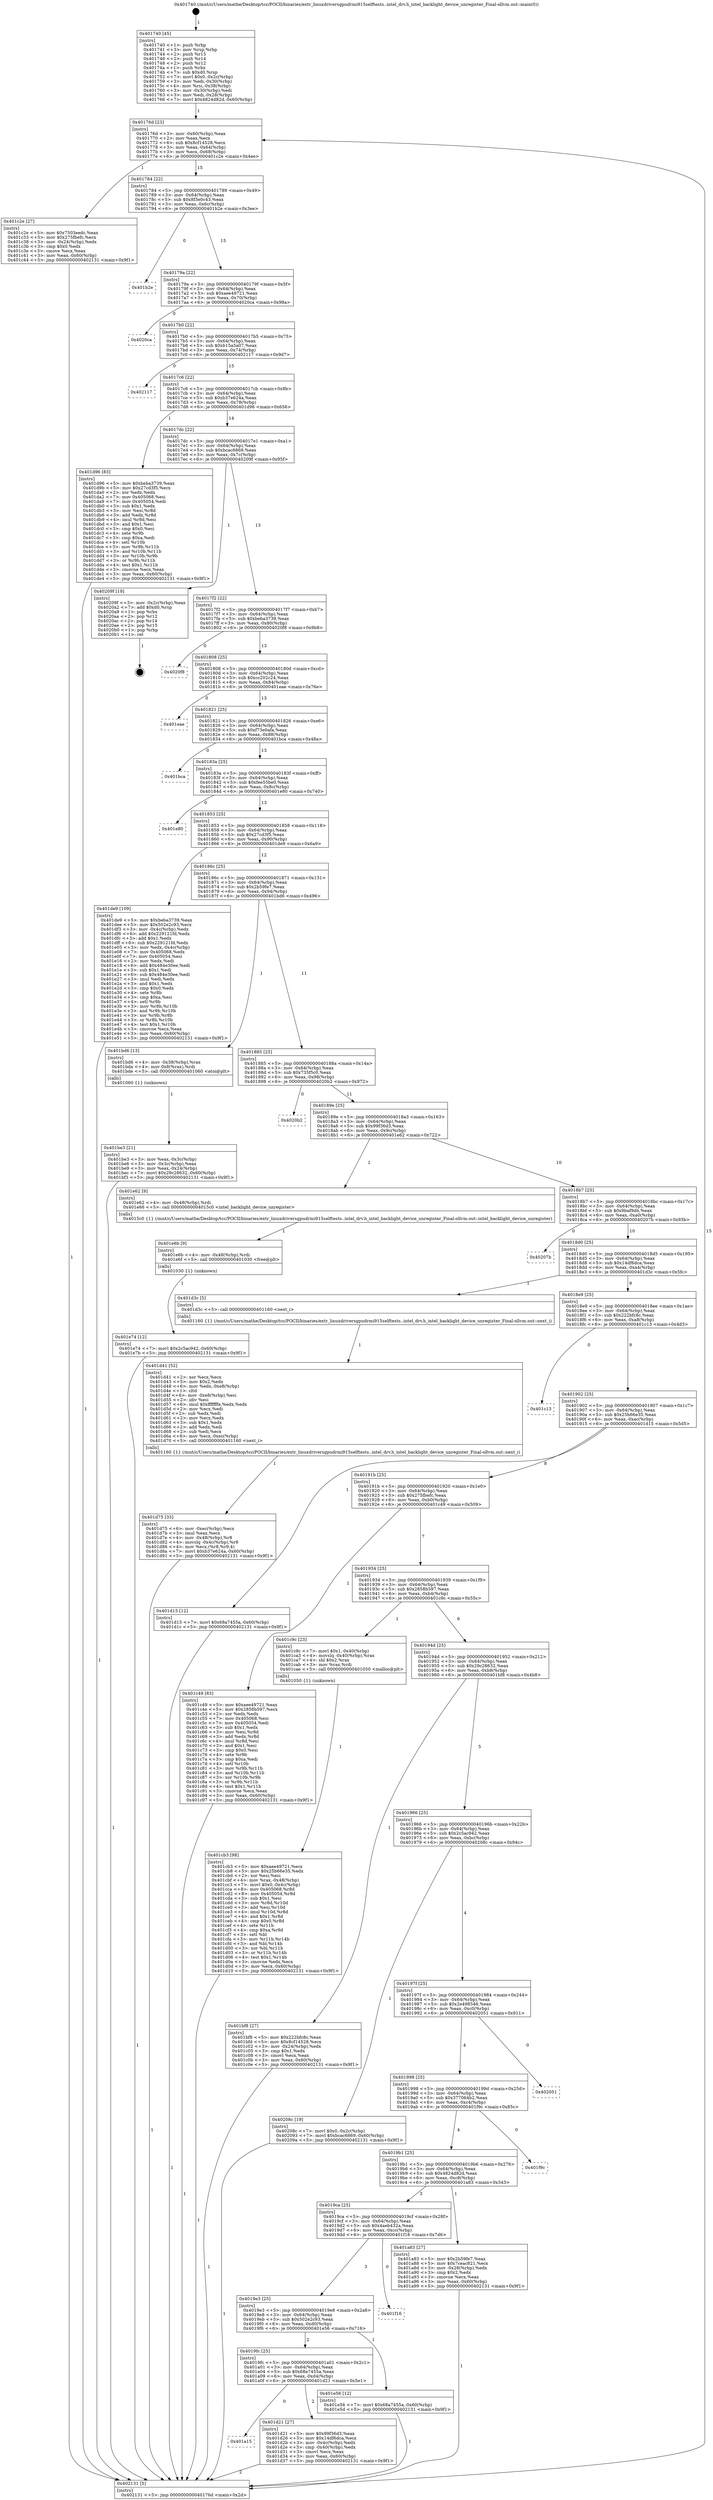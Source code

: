 digraph "0x401740" {
  label = "0x401740 (/mnt/c/Users/mathe/Desktop/tcc/POCII/binaries/extr_linuxdriversgpudrmi915selftests..intel_drv.h_intel_backlight_device_unregister_Final-ollvm.out::main(0))"
  labelloc = "t"
  node[shape=record]

  Entry [label="",width=0.3,height=0.3,shape=circle,fillcolor=black,style=filled]
  "0x40176d" [label="{
     0x40176d [23]\l
     | [instrs]\l
     &nbsp;&nbsp;0x40176d \<+3\>: mov -0x60(%rbp),%eax\l
     &nbsp;&nbsp;0x401770 \<+2\>: mov %eax,%ecx\l
     &nbsp;&nbsp;0x401772 \<+6\>: sub $0x8cf14528,%ecx\l
     &nbsp;&nbsp;0x401778 \<+3\>: mov %eax,-0x64(%rbp)\l
     &nbsp;&nbsp;0x40177b \<+3\>: mov %ecx,-0x68(%rbp)\l
     &nbsp;&nbsp;0x40177e \<+6\>: je 0000000000401c2e \<main+0x4ee\>\l
  }"]
  "0x401c2e" [label="{
     0x401c2e [27]\l
     | [instrs]\l
     &nbsp;&nbsp;0x401c2e \<+5\>: mov $0x7503eedc,%eax\l
     &nbsp;&nbsp;0x401c33 \<+5\>: mov $0x275fbefc,%ecx\l
     &nbsp;&nbsp;0x401c38 \<+3\>: mov -0x24(%rbp),%edx\l
     &nbsp;&nbsp;0x401c3b \<+3\>: cmp $0x0,%edx\l
     &nbsp;&nbsp;0x401c3e \<+3\>: cmove %ecx,%eax\l
     &nbsp;&nbsp;0x401c41 \<+3\>: mov %eax,-0x60(%rbp)\l
     &nbsp;&nbsp;0x401c44 \<+5\>: jmp 0000000000402131 \<main+0x9f1\>\l
  }"]
  "0x401784" [label="{
     0x401784 [22]\l
     | [instrs]\l
     &nbsp;&nbsp;0x401784 \<+5\>: jmp 0000000000401789 \<main+0x49\>\l
     &nbsp;&nbsp;0x401789 \<+3\>: mov -0x64(%rbp),%eax\l
     &nbsp;&nbsp;0x40178c \<+5\>: sub $0x8f3e0c43,%eax\l
     &nbsp;&nbsp;0x401791 \<+3\>: mov %eax,-0x6c(%rbp)\l
     &nbsp;&nbsp;0x401794 \<+6\>: je 0000000000401b2e \<main+0x3ee\>\l
  }"]
  Exit [label="",width=0.3,height=0.3,shape=circle,fillcolor=black,style=filled,peripheries=2]
  "0x401b2e" [label="{
     0x401b2e\l
  }", style=dashed]
  "0x40179a" [label="{
     0x40179a [22]\l
     | [instrs]\l
     &nbsp;&nbsp;0x40179a \<+5\>: jmp 000000000040179f \<main+0x5f\>\l
     &nbsp;&nbsp;0x40179f \<+3\>: mov -0x64(%rbp),%eax\l
     &nbsp;&nbsp;0x4017a2 \<+5\>: sub $0xaee49721,%eax\l
     &nbsp;&nbsp;0x4017a7 \<+3\>: mov %eax,-0x70(%rbp)\l
     &nbsp;&nbsp;0x4017aa \<+6\>: je 00000000004020ca \<main+0x98a\>\l
  }"]
  "0x401e74" [label="{
     0x401e74 [12]\l
     | [instrs]\l
     &nbsp;&nbsp;0x401e74 \<+7\>: movl $0x2c5ac942,-0x60(%rbp)\l
     &nbsp;&nbsp;0x401e7b \<+5\>: jmp 0000000000402131 \<main+0x9f1\>\l
  }"]
  "0x4020ca" [label="{
     0x4020ca\l
  }", style=dashed]
  "0x4017b0" [label="{
     0x4017b0 [22]\l
     | [instrs]\l
     &nbsp;&nbsp;0x4017b0 \<+5\>: jmp 00000000004017b5 \<main+0x75\>\l
     &nbsp;&nbsp;0x4017b5 \<+3\>: mov -0x64(%rbp),%eax\l
     &nbsp;&nbsp;0x4017b8 \<+5\>: sub $0xb15a5a07,%eax\l
     &nbsp;&nbsp;0x4017bd \<+3\>: mov %eax,-0x74(%rbp)\l
     &nbsp;&nbsp;0x4017c0 \<+6\>: je 0000000000402117 \<main+0x9d7\>\l
  }"]
  "0x401e6b" [label="{
     0x401e6b [9]\l
     | [instrs]\l
     &nbsp;&nbsp;0x401e6b \<+4\>: mov -0x48(%rbp),%rdi\l
     &nbsp;&nbsp;0x401e6f \<+5\>: call 0000000000401030 \<free@plt\>\l
     | [calls]\l
     &nbsp;&nbsp;0x401030 \{1\} (unknown)\l
  }"]
  "0x402117" [label="{
     0x402117\l
  }", style=dashed]
  "0x4017c6" [label="{
     0x4017c6 [22]\l
     | [instrs]\l
     &nbsp;&nbsp;0x4017c6 \<+5\>: jmp 00000000004017cb \<main+0x8b\>\l
     &nbsp;&nbsp;0x4017cb \<+3\>: mov -0x64(%rbp),%eax\l
     &nbsp;&nbsp;0x4017ce \<+5\>: sub $0xb37e624a,%eax\l
     &nbsp;&nbsp;0x4017d3 \<+3\>: mov %eax,-0x78(%rbp)\l
     &nbsp;&nbsp;0x4017d6 \<+6\>: je 0000000000401d96 \<main+0x656\>\l
  }"]
  "0x401d75" [label="{
     0x401d75 [33]\l
     | [instrs]\l
     &nbsp;&nbsp;0x401d75 \<+6\>: mov -0xec(%rbp),%ecx\l
     &nbsp;&nbsp;0x401d7b \<+3\>: imul %eax,%ecx\l
     &nbsp;&nbsp;0x401d7e \<+4\>: mov -0x48(%rbp),%r8\l
     &nbsp;&nbsp;0x401d82 \<+4\>: movslq -0x4c(%rbp),%r9\l
     &nbsp;&nbsp;0x401d86 \<+4\>: mov %ecx,(%r8,%r9,4)\l
     &nbsp;&nbsp;0x401d8a \<+7\>: movl $0xb37e624a,-0x60(%rbp)\l
     &nbsp;&nbsp;0x401d91 \<+5\>: jmp 0000000000402131 \<main+0x9f1\>\l
  }"]
  "0x401d96" [label="{
     0x401d96 [83]\l
     | [instrs]\l
     &nbsp;&nbsp;0x401d96 \<+5\>: mov $0xbeba3739,%eax\l
     &nbsp;&nbsp;0x401d9b \<+5\>: mov $0x27cd3f5,%ecx\l
     &nbsp;&nbsp;0x401da0 \<+2\>: xor %edx,%edx\l
     &nbsp;&nbsp;0x401da2 \<+7\>: mov 0x405068,%esi\l
     &nbsp;&nbsp;0x401da9 \<+7\>: mov 0x405054,%edi\l
     &nbsp;&nbsp;0x401db0 \<+3\>: sub $0x1,%edx\l
     &nbsp;&nbsp;0x401db3 \<+3\>: mov %esi,%r8d\l
     &nbsp;&nbsp;0x401db6 \<+3\>: add %edx,%r8d\l
     &nbsp;&nbsp;0x401db9 \<+4\>: imul %r8d,%esi\l
     &nbsp;&nbsp;0x401dbd \<+3\>: and $0x1,%esi\l
     &nbsp;&nbsp;0x401dc0 \<+3\>: cmp $0x0,%esi\l
     &nbsp;&nbsp;0x401dc3 \<+4\>: sete %r9b\l
     &nbsp;&nbsp;0x401dc7 \<+3\>: cmp $0xa,%edi\l
     &nbsp;&nbsp;0x401dca \<+4\>: setl %r10b\l
     &nbsp;&nbsp;0x401dce \<+3\>: mov %r9b,%r11b\l
     &nbsp;&nbsp;0x401dd1 \<+3\>: and %r10b,%r11b\l
     &nbsp;&nbsp;0x401dd4 \<+3\>: xor %r10b,%r9b\l
     &nbsp;&nbsp;0x401dd7 \<+3\>: or %r9b,%r11b\l
     &nbsp;&nbsp;0x401dda \<+4\>: test $0x1,%r11b\l
     &nbsp;&nbsp;0x401dde \<+3\>: cmovne %ecx,%eax\l
     &nbsp;&nbsp;0x401de1 \<+3\>: mov %eax,-0x60(%rbp)\l
     &nbsp;&nbsp;0x401de4 \<+5\>: jmp 0000000000402131 \<main+0x9f1\>\l
  }"]
  "0x4017dc" [label="{
     0x4017dc [22]\l
     | [instrs]\l
     &nbsp;&nbsp;0x4017dc \<+5\>: jmp 00000000004017e1 \<main+0xa1\>\l
     &nbsp;&nbsp;0x4017e1 \<+3\>: mov -0x64(%rbp),%eax\l
     &nbsp;&nbsp;0x4017e4 \<+5\>: sub $0xbcac6869,%eax\l
     &nbsp;&nbsp;0x4017e9 \<+3\>: mov %eax,-0x7c(%rbp)\l
     &nbsp;&nbsp;0x4017ec \<+6\>: je 000000000040209f \<main+0x95f\>\l
  }"]
  "0x401d41" [label="{
     0x401d41 [52]\l
     | [instrs]\l
     &nbsp;&nbsp;0x401d41 \<+2\>: xor %ecx,%ecx\l
     &nbsp;&nbsp;0x401d43 \<+5\>: mov $0x2,%edx\l
     &nbsp;&nbsp;0x401d48 \<+6\>: mov %edx,-0xe8(%rbp)\l
     &nbsp;&nbsp;0x401d4e \<+1\>: cltd\l
     &nbsp;&nbsp;0x401d4f \<+6\>: mov -0xe8(%rbp),%esi\l
     &nbsp;&nbsp;0x401d55 \<+2\>: idiv %esi\l
     &nbsp;&nbsp;0x401d57 \<+6\>: imul $0xfffffffe,%edx,%edx\l
     &nbsp;&nbsp;0x401d5d \<+2\>: mov %ecx,%edi\l
     &nbsp;&nbsp;0x401d5f \<+2\>: sub %edx,%edi\l
     &nbsp;&nbsp;0x401d61 \<+2\>: mov %ecx,%edx\l
     &nbsp;&nbsp;0x401d63 \<+3\>: sub $0x1,%edx\l
     &nbsp;&nbsp;0x401d66 \<+2\>: add %edx,%edi\l
     &nbsp;&nbsp;0x401d68 \<+2\>: sub %edi,%ecx\l
     &nbsp;&nbsp;0x401d6a \<+6\>: mov %ecx,-0xec(%rbp)\l
     &nbsp;&nbsp;0x401d70 \<+5\>: call 0000000000401160 \<next_i\>\l
     | [calls]\l
     &nbsp;&nbsp;0x401160 \{1\} (/mnt/c/Users/mathe/Desktop/tcc/POCII/binaries/extr_linuxdriversgpudrmi915selftests..intel_drv.h_intel_backlight_device_unregister_Final-ollvm.out::next_i)\l
  }"]
  "0x40209f" [label="{
     0x40209f [19]\l
     | [instrs]\l
     &nbsp;&nbsp;0x40209f \<+3\>: mov -0x2c(%rbp),%eax\l
     &nbsp;&nbsp;0x4020a2 \<+7\>: add $0xd0,%rsp\l
     &nbsp;&nbsp;0x4020a9 \<+1\>: pop %rbx\l
     &nbsp;&nbsp;0x4020aa \<+2\>: pop %r12\l
     &nbsp;&nbsp;0x4020ac \<+2\>: pop %r14\l
     &nbsp;&nbsp;0x4020ae \<+2\>: pop %r15\l
     &nbsp;&nbsp;0x4020b0 \<+1\>: pop %rbp\l
     &nbsp;&nbsp;0x4020b1 \<+1\>: ret\l
  }"]
  "0x4017f2" [label="{
     0x4017f2 [22]\l
     | [instrs]\l
     &nbsp;&nbsp;0x4017f2 \<+5\>: jmp 00000000004017f7 \<main+0xb7\>\l
     &nbsp;&nbsp;0x4017f7 \<+3\>: mov -0x64(%rbp),%eax\l
     &nbsp;&nbsp;0x4017fa \<+5\>: sub $0xbeba3739,%eax\l
     &nbsp;&nbsp;0x4017ff \<+3\>: mov %eax,-0x80(%rbp)\l
     &nbsp;&nbsp;0x401802 \<+6\>: je 00000000004020f8 \<main+0x9b8\>\l
  }"]
  "0x401a15" [label="{
     0x401a15\l
  }", style=dashed]
  "0x4020f8" [label="{
     0x4020f8\l
  }", style=dashed]
  "0x401808" [label="{
     0x401808 [25]\l
     | [instrs]\l
     &nbsp;&nbsp;0x401808 \<+5\>: jmp 000000000040180d \<main+0xcd\>\l
     &nbsp;&nbsp;0x40180d \<+3\>: mov -0x64(%rbp),%eax\l
     &nbsp;&nbsp;0x401810 \<+5\>: sub $0xcc202c24,%eax\l
     &nbsp;&nbsp;0x401815 \<+6\>: mov %eax,-0x84(%rbp)\l
     &nbsp;&nbsp;0x40181b \<+6\>: je 0000000000401eae \<main+0x76e\>\l
  }"]
  "0x401d21" [label="{
     0x401d21 [27]\l
     | [instrs]\l
     &nbsp;&nbsp;0x401d21 \<+5\>: mov $0x99f36d3,%eax\l
     &nbsp;&nbsp;0x401d26 \<+5\>: mov $0x14df6dca,%ecx\l
     &nbsp;&nbsp;0x401d2b \<+3\>: mov -0x4c(%rbp),%edx\l
     &nbsp;&nbsp;0x401d2e \<+3\>: cmp -0x40(%rbp),%edx\l
     &nbsp;&nbsp;0x401d31 \<+3\>: cmovl %ecx,%eax\l
     &nbsp;&nbsp;0x401d34 \<+3\>: mov %eax,-0x60(%rbp)\l
     &nbsp;&nbsp;0x401d37 \<+5\>: jmp 0000000000402131 \<main+0x9f1\>\l
  }"]
  "0x401eae" [label="{
     0x401eae\l
  }", style=dashed]
  "0x401821" [label="{
     0x401821 [25]\l
     | [instrs]\l
     &nbsp;&nbsp;0x401821 \<+5\>: jmp 0000000000401826 \<main+0xe6\>\l
     &nbsp;&nbsp;0x401826 \<+3\>: mov -0x64(%rbp),%eax\l
     &nbsp;&nbsp;0x401829 \<+5\>: sub $0xf73e0afa,%eax\l
     &nbsp;&nbsp;0x40182e \<+6\>: mov %eax,-0x88(%rbp)\l
     &nbsp;&nbsp;0x401834 \<+6\>: je 0000000000401bca \<main+0x48a\>\l
  }"]
  "0x4019fc" [label="{
     0x4019fc [25]\l
     | [instrs]\l
     &nbsp;&nbsp;0x4019fc \<+5\>: jmp 0000000000401a01 \<main+0x2c1\>\l
     &nbsp;&nbsp;0x401a01 \<+3\>: mov -0x64(%rbp),%eax\l
     &nbsp;&nbsp;0x401a04 \<+5\>: sub $0x68a7455a,%eax\l
     &nbsp;&nbsp;0x401a09 \<+6\>: mov %eax,-0xd4(%rbp)\l
     &nbsp;&nbsp;0x401a0f \<+6\>: je 0000000000401d21 \<main+0x5e1\>\l
  }"]
  "0x401bca" [label="{
     0x401bca\l
  }", style=dashed]
  "0x40183a" [label="{
     0x40183a [25]\l
     | [instrs]\l
     &nbsp;&nbsp;0x40183a \<+5\>: jmp 000000000040183f \<main+0xff\>\l
     &nbsp;&nbsp;0x40183f \<+3\>: mov -0x64(%rbp),%eax\l
     &nbsp;&nbsp;0x401842 \<+5\>: sub $0xfee55be0,%eax\l
     &nbsp;&nbsp;0x401847 \<+6\>: mov %eax,-0x8c(%rbp)\l
     &nbsp;&nbsp;0x40184d \<+6\>: je 0000000000401e80 \<main+0x740\>\l
  }"]
  "0x401e56" [label="{
     0x401e56 [12]\l
     | [instrs]\l
     &nbsp;&nbsp;0x401e56 \<+7\>: movl $0x68a7455a,-0x60(%rbp)\l
     &nbsp;&nbsp;0x401e5d \<+5\>: jmp 0000000000402131 \<main+0x9f1\>\l
  }"]
  "0x401e80" [label="{
     0x401e80\l
  }", style=dashed]
  "0x401853" [label="{
     0x401853 [25]\l
     | [instrs]\l
     &nbsp;&nbsp;0x401853 \<+5\>: jmp 0000000000401858 \<main+0x118\>\l
     &nbsp;&nbsp;0x401858 \<+3\>: mov -0x64(%rbp),%eax\l
     &nbsp;&nbsp;0x40185b \<+5\>: sub $0x27cd3f5,%eax\l
     &nbsp;&nbsp;0x401860 \<+6\>: mov %eax,-0x90(%rbp)\l
     &nbsp;&nbsp;0x401866 \<+6\>: je 0000000000401de9 \<main+0x6a9\>\l
  }"]
  "0x4019e3" [label="{
     0x4019e3 [25]\l
     | [instrs]\l
     &nbsp;&nbsp;0x4019e3 \<+5\>: jmp 00000000004019e8 \<main+0x2a8\>\l
     &nbsp;&nbsp;0x4019e8 \<+3\>: mov -0x64(%rbp),%eax\l
     &nbsp;&nbsp;0x4019eb \<+5\>: sub $0x502e2c93,%eax\l
     &nbsp;&nbsp;0x4019f0 \<+6\>: mov %eax,-0xd0(%rbp)\l
     &nbsp;&nbsp;0x4019f6 \<+6\>: je 0000000000401e56 \<main+0x716\>\l
  }"]
  "0x401de9" [label="{
     0x401de9 [109]\l
     | [instrs]\l
     &nbsp;&nbsp;0x401de9 \<+5\>: mov $0xbeba3739,%eax\l
     &nbsp;&nbsp;0x401dee \<+5\>: mov $0x502e2c93,%ecx\l
     &nbsp;&nbsp;0x401df3 \<+3\>: mov -0x4c(%rbp),%edx\l
     &nbsp;&nbsp;0x401df6 \<+6\>: add $0x229121fd,%edx\l
     &nbsp;&nbsp;0x401dfc \<+3\>: add $0x1,%edx\l
     &nbsp;&nbsp;0x401dff \<+6\>: sub $0x229121fd,%edx\l
     &nbsp;&nbsp;0x401e05 \<+3\>: mov %edx,-0x4c(%rbp)\l
     &nbsp;&nbsp;0x401e08 \<+7\>: mov 0x405068,%edx\l
     &nbsp;&nbsp;0x401e0f \<+7\>: mov 0x405054,%esi\l
     &nbsp;&nbsp;0x401e16 \<+2\>: mov %edx,%edi\l
     &nbsp;&nbsp;0x401e18 \<+6\>: add $0x484e30ee,%edi\l
     &nbsp;&nbsp;0x401e1e \<+3\>: sub $0x1,%edi\l
     &nbsp;&nbsp;0x401e21 \<+6\>: sub $0x484e30ee,%edi\l
     &nbsp;&nbsp;0x401e27 \<+3\>: imul %edi,%edx\l
     &nbsp;&nbsp;0x401e2a \<+3\>: and $0x1,%edx\l
     &nbsp;&nbsp;0x401e2d \<+3\>: cmp $0x0,%edx\l
     &nbsp;&nbsp;0x401e30 \<+4\>: sete %r8b\l
     &nbsp;&nbsp;0x401e34 \<+3\>: cmp $0xa,%esi\l
     &nbsp;&nbsp;0x401e37 \<+4\>: setl %r9b\l
     &nbsp;&nbsp;0x401e3b \<+3\>: mov %r8b,%r10b\l
     &nbsp;&nbsp;0x401e3e \<+3\>: and %r9b,%r10b\l
     &nbsp;&nbsp;0x401e41 \<+3\>: xor %r9b,%r8b\l
     &nbsp;&nbsp;0x401e44 \<+3\>: or %r8b,%r10b\l
     &nbsp;&nbsp;0x401e47 \<+4\>: test $0x1,%r10b\l
     &nbsp;&nbsp;0x401e4b \<+3\>: cmovne %ecx,%eax\l
     &nbsp;&nbsp;0x401e4e \<+3\>: mov %eax,-0x60(%rbp)\l
     &nbsp;&nbsp;0x401e51 \<+5\>: jmp 0000000000402131 \<main+0x9f1\>\l
  }"]
  "0x40186c" [label="{
     0x40186c [25]\l
     | [instrs]\l
     &nbsp;&nbsp;0x40186c \<+5\>: jmp 0000000000401871 \<main+0x131\>\l
     &nbsp;&nbsp;0x401871 \<+3\>: mov -0x64(%rbp),%eax\l
     &nbsp;&nbsp;0x401874 \<+5\>: sub $0x2b59fe7,%eax\l
     &nbsp;&nbsp;0x401879 \<+6\>: mov %eax,-0x94(%rbp)\l
     &nbsp;&nbsp;0x40187f \<+6\>: je 0000000000401bd6 \<main+0x496\>\l
  }"]
  "0x401f16" [label="{
     0x401f16\l
  }", style=dashed]
  "0x401bd6" [label="{
     0x401bd6 [13]\l
     | [instrs]\l
     &nbsp;&nbsp;0x401bd6 \<+4\>: mov -0x38(%rbp),%rax\l
     &nbsp;&nbsp;0x401bda \<+4\>: mov 0x8(%rax),%rdi\l
     &nbsp;&nbsp;0x401bde \<+5\>: call 0000000000401060 \<atoi@plt\>\l
     | [calls]\l
     &nbsp;&nbsp;0x401060 \{1\} (unknown)\l
  }"]
  "0x401885" [label="{
     0x401885 [25]\l
     | [instrs]\l
     &nbsp;&nbsp;0x401885 \<+5\>: jmp 000000000040188a \<main+0x14a\>\l
     &nbsp;&nbsp;0x40188a \<+3\>: mov -0x64(%rbp),%eax\l
     &nbsp;&nbsp;0x40188d \<+5\>: sub $0x735f5c0,%eax\l
     &nbsp;&nbsp;0x401892 \<+6\>: mov %eax,-0x98(%rbp)\l
     &nbsp;&nbsp;0x401898 \<+6\>: je 00000000004020b2 \<main+0x972\>\l
  }"]
  "0x401cb3" [label="{
     0x401cb3 [98]\l
     | [instrs]\l
     &nbsp;&nbsp;0x401cb3 \<+5\>: mov $0xaee49721,%ecx\l
     &nbsp;&nbsp;0x401cb8 \<+5\>: mov $0x25b66e35,%edx\l
     &nbsp;&nbsp;0x401cbd \<+2\>: xor %esi,%esi\l
     &nbsp;&nbsp;0x401cbf \<+4\>: mov %rax,-0x48(%rbp)\l
     &nbsp;&nbsp;0x401cc3 \<+7\>: movl $0x0,-0x4c(%rbp)\l
     &nbsp;&nbsp;0x401cca \<+8\>: mov 0x405068,%r8d\l
     &nbsp;&nbsp;0x401cd2 \<+8\>: mov 0x405054,%r9d\l
     &nbsp;&nbsp;0x401cda \<+3\>: sub $0x1,%esi\l
     &nbsp;&nbsp;0x401cdd \<+3\>: mov %r8d,%r10d\l
     &nbsp;&nbsp;0x401ce0 \<+3\>: add %esi,%r10d\l
     &nbsp;&nbsp;0x401ce3 \<+4\>: imul %r10d,%r8d\l
     &nbsp;&nbsp;0x401ce7 \<+4\>: and $0x1,%r8d\l
     &nbsp;&nbsp;0x401ceb \<+4\>: cmp $0x0,%r8d\l
     &nbsp;&nbsp;0x401cef \<+4\>: sete %r11b\l
     &nbsp;&nbsp;0x401cf3 \<+4\>: cmp $0xa,%r9d\l
     &nbsp;&nbsp;0x401cf7 \<+3\>: setl %bl\l
     &nbsp;&nbsp;0x401cfa \<+3\>: mov %r11b,%r14b\l
     &nbsp;&nbsp;0x401cfd \<+3\>: and %bl,%r14b\l
     &nbsp;&nbsp;0x401d00 \<+3\>: xor %bl,%r11b\l
     &nbsp;&nbsp;0x401d03 \<+3\>: or %r11b,%r14b\l
     &nbsp;&nbsp;0x401d06 \<+4\>: test $0x1,%r14b\l
     &nbsp;&nbsp;0x401d0a \<+3\>: cmovne %edx,%ecx\l
     &nbsp;&nbsp;0x401d0d \<+3\>: mov %ecx,-0x60(%rbp)\l
     &nbsp;&nbsp;0x401d10 \<+5\>: jmp 0000000000402131 \<main+0x9f1\>\l
  }"]
  "0x4020b2" [label="{
     0x4020b2\l
  }", style=dashed]
  "0x40189e" [label="{
     0x40189e [25]\l
     | [instrs]\l
     &nbsp;&nbsp;0x40189e \<+5\>: jmp 00000000004018a3 \<main+0x163\>\l
     &nbsp;&nbsp;0x4018a3 \<+3\>: mov -0x64(%rbp),%eax\l
     &nbsp;&nbsp;0x4018a6 \<+5\>: sub $0x99f36d3,%eax\l
     &nbsp;&nbsp;0x4018ab \<+6\>: mov %eax,-0x9c(%rbp)\l
     &nbsp;&nbsp;0x4018b1 \<+6\>: je 0000000000401e62 \<main+0x722\>\l
  }"]
  "0x401be3" [label="{
     0x401be3 [21]\l
     | [instrs]\l
     &nbsp;&nbsp;0x401be3 \<+3\>: mov %eax,-0x3c(%rbp)\l
     &nbsp;&nbsp;0x401be6 \<+3\>: mov -0x3c(%rbp),%eax\l
     &nbsp;&nbsp;0x401be9 \<+3\>: mov %eax,-0x24(%rbp)\l
     &nbsp;&nbsp;0x401bec \<+7\>: movl $0x29c28632,-0x60(%rbp)\l
     &nbsp;&nbsp;0x401bf3 \<+5\>: jmp 0000000000402131 \<main+0x9f1\>\l
  }"]
  "0x401e62" [label="{
     0x401e62 [9]\l
     | [instrs]\l
     &nbsp;&nbsp;0x401e62 \<+4\>: mov -0x48(%rbp),%rdi\l
     &nbsp;&nbsp;0x401e66 \<+5\>: call 00000000004015c0 \<intel_backlight_device_unregister\>\l
     | [calls]\l
     &nbsp;&nbsp;0x4015c0 \{1\} (/mnt/c/Users/mathe/Desktop/tcc/POCII/binaries/extr_linuxdriversgpudrmi915selftests..intel_drv.h_intel_backlight_device_unregister_Final-ollvm.out::intel_backlight_device_unregister)\l
  }"]
  "0x4018b7" [label="{
     0x4018b7 [25]\l
     | [instrs]\l
     &nbsp;&nbsp;0x4018b7 \<+5\>: jmp 00000000004018bc \<main+0x17c\>\l
     &nbsp;&nbsp;0x4018bc \<+3\>: mov -0x64(%rbp),%eax\l
     &nbsp;&nbsp;0x4018bf \<+5\>: sub $0x9baf9db,%eax\l
     &nbsp;&nbsp;0x4018c4 \<+6\>: mov %eax,-0xa0(%rbp)\l
     &nbsp;&nbsp;0x4018ca \<+6\>: je 000000000040207b \<main+0x93b\>\l
  }"]
  "0x401740" [label="{
     0x401740 [45]\l
     | [instrs]\l
     &nbsp;&nbsp;0x401740 \<+1\>: push %rbp\l
     &nbsp;&nbsp;0x401741 \<+3\>: mov %rsp,%rbp\l
     &nbsp;&nbsp;0x401744 \<+2\>: push %r15\l
     &nbsp;&nbsp;0x401746 \<+2\>: push %r14\l
     &nbsp;&nbsp;0x401748 \<+2\>: push %r12\l
     &nbsp;&nbsp;0x40174a \<+1\>: push %rbx\l
     &nbsp;&nbsp;0x40174b \<+7\>: sub $0xd0,%rsp\l
     &nbsp;&nbsp;0x401752 \<+7\>: movl $0x0,-0x2c(%rbp)\l
     &nbsp;&nbsp;0x401759 \<+3\>: mov %edi,-0x30(%rbp)\l
     &nbsp;&nbsp;0x40175c \<+4\>: mov %rsi,-0x38(%rbp)\l
     &nbsp;&nbsp;0x401760 \<+3\>: mov -0x30(%rbp),%edi\l
     &nbsp;&nbsp;0x401763 \<+3\>: mov %edi,-0x28(%rbp)\l
     &nbsp;&nbsp;0x401766 \<+7\>: movl $0x4824d82d,-0x60(%rbp)\l
  }"]
  "0x40207b" [label="{
     0x40207b\l
  }", style=dashed]
  "0x4018d0" [label="{
     0x4018d0 [25]\l
     | [instrs]\l
     &nbsp;&nbsp;0x4018d0 \<+5\>: jmp 00000000004018d5 \<main+0x195\>\l
     &nbsp;&nbsp;0x4018d5 \<+3\>: mov -0x64(%rbp),%eax\l
     &nbsp;&nbsp;0x4018d8 \<+5\>: sub $0x14df6dca,%eax\l
     &nbsp;&nbsp;0x4018dd \<+6\>: mov %eax,-0xa4(%rbp)\l
     &nbsp;&nbsp;0x4018e3 \<+6\>: je 0000000000401d3c \<main+0x5fc\>\l
  }"]
  "0x402131" [label="{
     0x402131 [5]\l
     | [instrs]\l
     &nbsp;&nbsp;0x402131 \<+5\>: jmp 000000000040176d \<main+0x2d\>\l
  }"]
  "0x401d3c" [label="{
     0x401d3c [5]\l
     | [instrs]\l
     &nbsp;&nbsp;0x401d3c \<+5\>: call 0000000000401160 \<next_i\>\l
     | [calls]\l
     &nbsp;&nbsp;0x401160 \{1\} (/mnt/c/Users/mathe/Desktop/tcc/POCII/binaries/extr_linuxdriversgpudrmi915selftests..intel_drv.h_intel_backlight_device_unregister_Final-ollvm.out::next_i)\l
  }"]
  "0x4018e9" [label="{
     0x4018e9 [25]\l
     | [instrs]\l
     &nbsp;&nbsp;0x4018e9 \<+5\>: jmp 00000000004018ee \<main+0x1ae\>\l
     &nbsp;&nbsp;0x4018ee \<+3\>: mov -0x64(%rbp),%eax\l
     &nbsp;&nbsp;0x4018f1 \<+5\>: sub $0x222bfc8c,%eax\l
     &nbsp;&nbsp;0x4018f6 \<+6\>: mov %eax,-0xa8(%rbp)\l
     &nbsp;&nbsp;0x4018fc \<+6\>: je 0000000000401c13 \<main+0x4d3\>\l
  }"]
  "0x4019ca" [label="{
     0x4019ca [25]\l
     | [instrs]\l
     &nbsp;&nbsp;0x4019ca \<+5\>: jmp 00000000004019cf \<main+0x28f\>\l
     &nbsp;&nbsp;0x4019cf \<+3\>: mov -0x64(%rbp),%eax\l
     &nbsp;&nbsp;0x4019d2 \<+5\>: sub $0x4aeb432a,%eax\l
     &nbsp;&nbsp;0x4019d7 \<+6\>: mov %eax,-0xcc(%rbp)\l
     &nbsp;&nbsp;0x4019dd \<+6\>: je 0000000000401f16 \<main+0x7d6\>\l
  }"]
  "0x401c13" [label="{
     0x401c13\l
  }", style=dashed]
  "0x401902" [label="{
     0x401902 [25]\l
     | [instrs]\l
     &nbsp;&nbsp;0x401902 \<+5\>: jmp 0000000000401907 \<main+0x1c7\>\l
     &nbsp;&nbsp;0x401907 \<+3\>: mov -0x64(%rbp),%eax\l
     &nbsp;&nbsp;0x40190a \<+5\>: sub $0x25b66e35,%eax\l
     &nbsp;&nbsp;0x40190f \<+6\>: mov %eax,-0xac(%rbp)\l
     &nbsp;&nbsp;0x401915 \<+6\>: je 0000000000401d15 \<main+0x5d5\>\l
  }"]
  "0x401a83" [label="{
     0x401a83 [27]\l
     | [instrs]\l
     &nbsp;&nbsp;0x401a83 \<+5\>: mov $0x2b59fe7,%eax\l
     &nbsp;&nbsp;0x401a88 \<+5\>: mov $0x7ceac821,%ecx\l
     &nbsp;&nbsp;0x401a8d \<+3\>: mov -0x28(%rbp),%edx\l
     &nbsp;&nbsp;0x401a90 \<+3\>: cmp $0x2,%edx\l
     &nbsp;&nbsp;0x401a93 \<+3\>: cmovne %ecx,%eax\l
     &nbsp;&nbsp;0x401a96 \<+3\>: mov %eax,-0x60(%rbp)\l
     &nbsp;&nbsp;0x401a99 \<+5\>: jmp 0000000000402131 \<main+0x9f1\>\l
  }"]
  "0x401d15" [label="{
     0x401d15 [12]\l
     | [instrs]\l
     &nbsp;&nbsp;0x401d15 \<+7\>: movl $0x68a7455a,-0x60(%rbp)\l
     &nbsp;&nbsp;0x401d1c \<+5\>: jmp 0000000000402131 \<main+0x9f1\>\l
  }"]
  "0x40191b" [label="{
     0x40191b [25]\l
     | [instrs]\l
     &nbsp;&nbsp;0x40191b \<+5\>: jmp 0000000000401920 \<main+0x1e0\>\l
     &nbsp;&nbsp;0x401920 \<+3\>: mov -0x64(%rbp),%eax\l
     &nbsp;&nbsp;0x401923 \<+5\>: sub $0x275fbefc,%eax\l
     &nbsp;&nbsp;0x401928 \<+6\>: mov %eax,-0xb0(%rbp)\l
     &nbsp;&nbsp;0x40192e \<+6\>: je 0000000000401c49 \<main+0x509\>\l
  }"]
  "0x4019b1" [label="{
     0x4019b1 [25]\l
     | [instrs]\l
     &nbsp;&nbsp;0x4019b1 \<+5\>: jmp 00000000004019b6 \<main+0x276\>\l
     &nbsp;&nbsp;0x4019b6 \<+3\>: mov -0x64(%rbp),%eax\l
     &nbsp;&nbsp;0x4019b9 \<+5\>: sub $0x4824d82d,%eax\l
     &nbsp;&nbsp;0x4019be \<+6\>: mov %eax,-0xc8(%rbp)\l
     &nbsp;&nbsp;0x4019c4 \<+6\>: je 0000000000401a83 \<main+0x343\>\l
  }"]
  "0x401c49" [label="{
     0x401c49 [83]\l
     | [instrs]\l
     &nbsp;&nbsp;0x401c49 \<+5\>: mov $0xaee49721,%eax\l
     &nbsp;&nbsp;0x401c4e \<+5\>: mov $0x2858b597,%ecx\l
     &nbsp;&nbsp;0x401c53 \<+2\>: xor %edx,%edx\l
     &nbsp;&nbsp;0x401c55 \<+7\>: mov 0x405068,%esi\l
     &nbsp;&nbsp;0x401c5c \<+7\>: mov 0x405054,%edi\l
     &nbsp;&nbsp;0x401c63 \<+3\>: sub $0x1,%edx\l
     &nbsp;&nbsp;0x401c66 \<+3\>: mov %esi,%r8d\l
     &nbsp;&nbsp;0x401c69 \<+3\>: add %edx,%r8d\l
     &nbsp;&nbsp;0x401c6c \<+4\>: imul %r8d,%esi\l
     &nbsp;&nbsp;0x401c70 \<+3\>: and $0x1,%esi\l
     &nbsp;&nbsp;0x401c73 \<+3\>: cmp $0x0,%esi\l
     &nbsp;&nbsp;0x401c76 \<+4\>: sete %r9b\l
     &nbsp;&nbsp;0x401c7a \<+3\>: cmp $0xa,%edi\l
     &nbsp;&nbsp;0x401c7d \<+4\>: setl %r10b\l
     &nbsp;&nbsp;0x401c81 \<+3\>: mov %r9b,%r11b\l
     &nbsp;&nbsp;0x401c84 \<+3\>: and %r10b,%r11b\l
     &nbsp;&nbsp;0x401c87 \<+3\>: xor %r10b,%r9b\l
     &nbsp;&nbsp;0x401c8a \<+3\>: or %r9b,%r11b\l
     &nbsp;&nbsp;0x401c8d \<+4\>: test $0x1,%r11b\l
     &nbsp;&nbsp;0x401c91 \<+3\>: cmovne %ecx,%eax\l
     &nbsp;&nbsp;0x401c94 \<+3\>: mov %eax,-0x60(%rbp)\l
     &nbsp;&nbsp;0x401c97 \<+5\>: jmp 0000000000402131 \<main+0x9f1\>\l
  }"]
  "0x401934" [label="{
     0x401934 [25]\l
     | [instrs]\l
     &nbsp;&nbsp;0x401934 \<+5\>: jmp 0000000000401939 \<main+0x1f9\>\l
     &nbsp;&nbsp;0x401939 \<+3\>: mov -0x64(%rbp),%eax\l
     &nbsp;&nbsp;0x40193c \<+5\>: sub $0x2858b597,%eax\l
     &nbsp;&nbsp;0x401941 \<+6\>: mov %eax,-0xb4(%rbp)\l
     &nbsp;&nbsp;0x401947 \<+6\>: je 0000000000401c9c \<main+0x55c\>\l
  }"]
  "0x401f9c" [label="{
     0x401f9c\l
  }", style=dashed]
  "0x401c9c" [label="{
     0x401c9c [23]\l
     | [instrs]\l
     &nbsp;&nbsp;0x401c9c \<+7\>: movl $0x1,-0x40(%rbp)\l
     &nbsp;&nbsp;0x401ca3 \<+4\>: movslq -0x40(%rbp),%rax\l
     &nbsp;&nbsp;0x401ca7 \<+4\>: shl $0x2,%rax\l
     &nbsp;&nbsp;0x401cab \<+3\>: mov %rax,%rdi\l
     &nbsp;&nbsp;0x401cae \<+5\>: call 0000000000401050 \<malloc@plt\>\l
     | [calls]\l
     &nbsp;&nbsp;0x401050 \{1\} (unknown)\l
  }"]
  "0x40194d" [label="{
     0x40194d [25]\l
     | [instrs]\l
     &nbsp;&nbsp;0x40194d \<+5\>: jmp 0000000000401952 \<main+0x212\>\l
     &nbsp;&nbsp;0x401952 \<+3\>: mov -0x64(%rbp),%eax\l
     &nbsp;&nbsp;0x401955 \<+5\>: sub $0x29c28632,%eax\l
     &nbsp;&nbsp;0x40195a \<+6\>: mov %eax,-0xb8(%rbp)\l
     &nbsp;&nbsp;0x401960 \<+6\>: je 0000000000401bf8 \<main+0x4b8\>\l
  }"]
  "0x401998" [label="{
     0x401998 [25]\l
     | [instrs]\l
     &nbsp;&nbsp;0x401998 \<+5\>: jmp 000000000040199d \<main+0x25d\>\l
     &nbsp;&nbsp;0x40199d \<+3\>: mov -0x64(%rbp),%eax\l
     &nbsp;&nbsp;0x4019a0 \<+5\>: sub $0x377064b2,%eax\l
     &nbsp;&nbsp;0x4019a5 \<+6\>: mov %eax,-0xc4(%rbp)\l
     &nbsp;&nbsp;0x4019ab \<+6\>: je 0000000000401f9c \<main+0x85c\>\l
  }"]
  "0x401bf8" [label="{
     0x401bf8 [27]\l
     | [instrs]\l
     &nbsp;&nbsp;0x401bf8 \<+5\>: mov $0x222bfc8c,%eax\l
     &nbsp;&nbsp;0x401bfd \<+5\>: mov $0x8cf14528,%ecx\l
     &nbsp;&nbsp;0x401c02 \<+3\>: mov -0x24(%rbp),%edx\l
     &nbsp;&nbsp;0x401c05 \<+3\>: cmp $0x1,%edx\l
     &nbsp;&nbsp;0x401c08 \<+3\>: cmovl %ecx,%eax\l
     &nbsp;&nbsp;0x401c0b \<+3\>: mov %eax,-0x60(%rbp)\l
     &nbsp;&nbsp;0x401c0e \<+5\>: jmp 0000000000402131 \<main+0x9f1\>\l
  }"]
  "0x401966" [label="{
     0x401966 [25]\l
     | [instrs]\l
     &nbsp;&nbsp;0x401966 \<+5\>: jmp 000000000040196b \<main+0x22b\>\l
     &nbsp;&nbsp;0x40196b \<+3\>: mov -0x64(%rbp),%eax\l
     &nbsp;&nbsp;0x40196e \<+5\>: sub $0x2c5ac942,%eax\l
     &nbsp;&nbsp;0x401973 \<+6\>: mov %eax,-0xbc(%rbp)\l
     &nbsp;&nbsp;0x401979 \<+6\>: je 000000000040208c \<main+0x94c\>\l
  }"]
  "0x402051" [label="{
     0x402051\l
  }", style=dashed]
  "0x40208c" [label="{
     0x40208c [19]\l
     | [instrs]\l
     &nbsp;&nbsp;0x40208c \<+7\>: movl $0x0,-0x2c(%rbp)\l
     &nbsp;&nbsp;0x402093 \<+7\>: movl $0xbcac6869,-0x60(%rbp)\l
     &nbsp;&nbsp;0x40209a \<+5\>: jmp 0000000000402131 \<main+0x9f1\>\l
  }"]
  "0x40197f" [label="{
     0x40197f [25]\l
     | [instrs]\l
     &nbsp;&nbsp;0x40197f \<+5\>: jmp 0000000000401984 \<main+0x244\>\l
     &nbsp;&nbsp;0x401984 \<+3\>: mov -0x64(%rbp),%eax\l
     &nbsp;&nbsp;0x401987 \<+5\>: sub $0x2e498546,%eax\l
     &nbsp;&nbsp;0x40198c \<+6\>: mov %eax,-0xc0(%rbp)\l
     &nbsp;&nbsp;0x401992 \<+6\>: je 0000000000402051 \<main+0x911\>\l
  }"]
  Entry -> "0x401740" [label=" 1"]
  "0x40176d" -> "0x401c2e" [label=" 1"]
  "0x40176d" -> "0x401784" [label=" 15"]
  "0x40209f" -> Exit [label=" 1"]
  "0x401784" -> "0x401b2e" [label=" 0"]
  "0x401784" -> "0x40179a" [label=" 15"]
  "0x40208c" -> "0x402131" [label=" 1"]
  "0x40179a" -> "0x4020ca" [label=" 0"]
  "0x40179a" -> "0x4017b0" [label=" 15"]
  "0x401e74" -> "0x402131" [label=" 1"]
  "0x4017b0" -> "0x402117" [label=" 0"]
  "0x4017b0" -> "0x4017c6" [label=" 15"]
  "0x401e6b" -> "0x401e74" [label=" 1"]
  "0x4017c6" -> "0x401d96" [label=" 1"]
  "0x4017c6" -> "0x4017dc" [label=" 14"]
  "0x401e62" -> "0x401e6b" [label=" 1"]
  "0x4017dc" -> "0x40209f" [label=" 1"]
  "0x4017dc" -> "0x4017f2" [label=" 13"]
  "0x401e56" -> "0x402131" [label=" 1"]
  "0x4017f2" -> "0x4020f8" [label=" 0"]
  "0x4017f2" -> "0x401808" [label=" 13"]
  "0x401de9" -> "0x402131" [label=" 1"]
  "0x401808" -> "0x401eae" [label=" 0"]
  "0x401808" -> "0x401821" [label=" 13"]
  "0x401d96" -> "0x402131" [label=" 1"]
  "0x401821" -> "0x401bca" [label=" 0"]
  "0x401821" -> "0x40183a" [label=" 13"]
  "0x401d41" -> "0x401d75" [label=" 1"]
  "0x40183a" -> "0x401e80" [label=" 0"]
  "0x40183a" -> "0x401853" [label=" 13"]
  "0x401d3c" -> "0x401d41" [label=" 1"]
  "0x401853" -> "0x401de9" [label=" 1"]
  "0x401853" -> "0x40186c" [label=" 12"]
  "0x4019fc" -> "0x401a15" [label=" 0"]
  "0x40186c" -> "0x401bd6" [label=" 1"]
  "0x40186c" -> "0x401885" [label=" 11"]
  "0x4019fc" -> "0x401d21" [label=" 2"]
  "0x401885" -> "0x4020b2" [label=" 0"]
  "0x401885" -> "0x40189e" [label=" 11"]
  "0x4019e3" -> "0x4019fc" [label=" 2"]
  "0x40189e" -> "0x401e62" [label=" 1"]
  "0x40189e" -> "0x4018b7" [label=" 10"]
  "0x4019e3" -> "0x401e56" [label=" 1"]
  "0x4018b7" -> "0x40207b" [label=" 0"]
  "0x4018b7" -> "0x4018d0" [label=" 10"]
  "0x401d21" -> "0x402131" [label=" 2"]
  "0x4018d0" -> "0x401d3c" [label=" 1"]
  "0x4018d0" -> "0x4018e9" [label=" 9"]
  "0x4019ca" -> "0x4019e3" [label=" 3"]
  "0x4018e9" -> "0x401c13" [label=" 0"]
  "0x4018e9" -> "0x401902" [label=" 9"]
  "0x4019ca" -> "0x401f16" [label=" 0"]
  "0x401902" -> "0x401d15" [label=" 1"]
  "0x401902" -> "0x40191b" [label=" 8"]
  "0x401d75" -> "0x402131" [label=" 1"]
  "0x40191b" -> "0x401c49" [label=" 1"]
  "0x40191b" -> "0x401934" [label=" 7"]
  "0x401cb3" -> "0x402131" [label=" 1"]
  "0x401934" -> "0x401c9c" [label=" 1"]
  "0x401934" -> "0x40194d" [label=" 6"]
  "0x401c9c" -> "0x401cb3" [label=" 1"]
  "0x40194d" -> "0x401bf8" [label=" 1"]
  "0x40194d" -> "0x401966" [label=" 5"]
  "0x401c2e" -> "0x402131" [label=" 1"]
  "0x401966" -> "0x40208c" [label=" 1"]
  "0x401966" -> "0x40197f" [label=" 4"]
  "0x401bf8" -> "0x402131" [label=" 1"]
  "0x40197f" -> "0x402051" [label=" 0"]
  "0x40197f" -> "0x401998" [label=" 4"]
  "0x401c49" -> "0x402131" [label=" 1"]
  "0x401998" -> "0x401f9c" [label=" 0"]
  "0x401998" -> "0x4019b1" [label=" 4"]
  "0x401d15" -> "0x402131" [label=" 1"]
  "0x4019b1" -> "0x401a83" [label=" 1"]
  "0x4019b1" -> "0x4019ca" [label=" 3"]
  "0x401a83" -> "0x402131" [label=" 1"]
  "0x401740" -> "0x40176d" [label=" 1"]
  "0x402131" -> "0x40176d" [label=" 15"]
  "0x401bd6" -> "0x401be3" [label=" 1"]
  "0x401be3" -> "0x402131" [label=" 1"]
}
